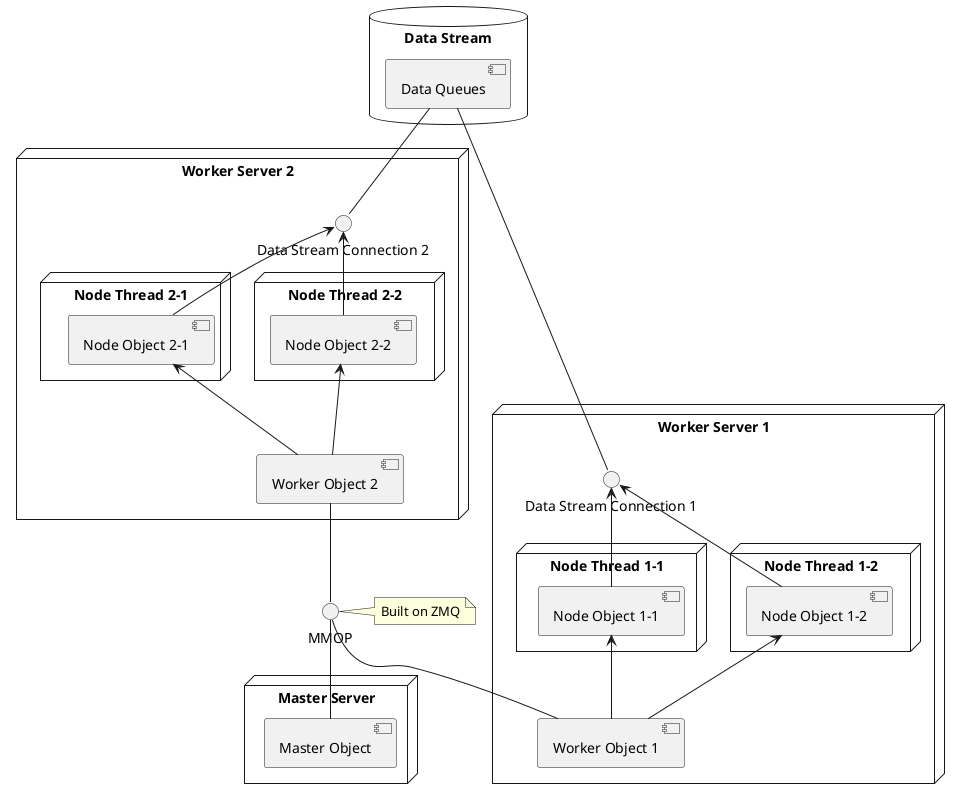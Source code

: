 @startuml

() MMOP

Note right of MMOP : Built on ZMQ

database "Data Stream" {
        [Data Queues]
}

node "Worker Server 1" {
        [Data Queues] -- () "Data Stream Connection 1"
        node "Node Thread 1-1" {
                () "Data Stream Connection 1" <-- [Node Object 1-1]
        }
        node "Node Thread 1-2" {
                () "Data Stream Connection 1" <-- [Node Object 1-2]
        }
        [Node Object 1-1] <-- [Worker Object 1]
        [Node Object 1-2] <-- [Worker Object 1]
}

node "Worker Server 2" {
        [Data Queues] -- () "Data Stream Connection 2"
        node "Node Thread 2-1" {
                () "Data Stream Connection 2" <-- [Node Object 2-1]
        }
        node "Node Thread 2-2" {
                () "Data Stream Connection 2" <-- [Node Object 2-2]
        }
        [Node Object 2-1] <-- [Worker Object 2]
        [Node Object 2-2] <-- [Worker Object 2]
}

node "Master Server" {
        MMOP -- [Master Object]
        MMOP -- [Worker Object 1]
        [Worker Object 2] -- MMOP
}

@enduml
